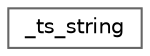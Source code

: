 digraph "Graphical Class Hierarchy"
{
 // LATEX_PDF_SIZE
  bgcolor="transparent";
  edge [fontname=Helvetica,fontsize=10,labelfontname=Helvetica,labelfontsize=10];
  node [fontname=Helvetica,fontsize=10,shape=box,height=0.2,width=0.4];
  rankdir="LR";
  Node0 [label="_ts_string",height=0.2,width=0.4,color="grey40", fillcolor="white", style="filled",URL="$struct__ts__string.html",tooltip=" "];
}
